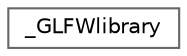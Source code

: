 digraph "类继承关系图"
{
 // LATEX_PDF_SIZE
  bgcolor="transparent";
  edge [fontname=Helvetica,fontsize=10,labelfontname=Helvetica,labelfontsize=10];
  node [fontname=Helvetica,fontsize=10,shape=box,height=0.2,width=0.4];
  rankdir="LR";
  Node0 [id="Node000000",label="_GLFWlibrary",height=0.2,width=0.4,color="grey40", fillcolor="white", style="filled",URL="$struct___g_l_f_wlibrary.html",tooltip=" "];
}
